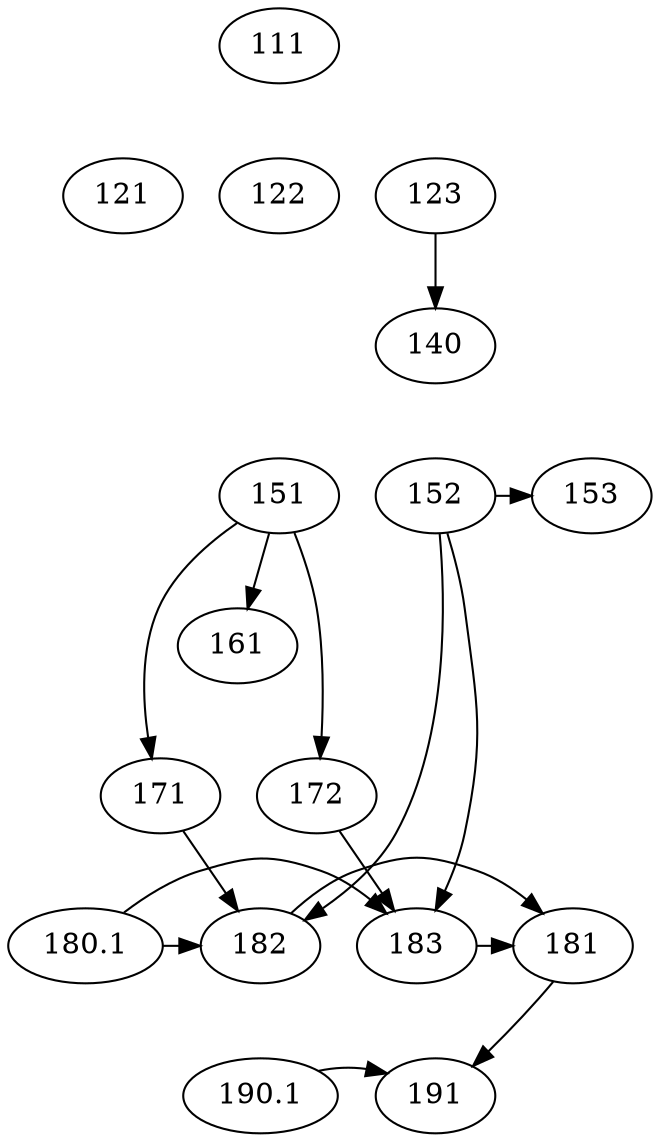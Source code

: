 digraph G1 {
	{
		rank=same
		111
	}
	{
		rank=same
		121
		122
		123
		121 -> 122 [style=invis]
	}
	{
		rank=same
		140
	}
	{
		rank=same
		151
		152
		153
		151 -> 152 [style=invis]
	}
	{
		rank=same
		161
	}
	{
		rank=same
		171
		172
		171 -> 172 [style=invis]
	}
	{
		rank=same
		180.1
		181
		182
		183
		180.1 -> 181 [style=invis]
		182 -> 183 [style=invis]
	}
	{
		rank=same
		190.1
		191
		190.1 -> 191 [style=invis]
	}
	111 -> 121 [style=invis]
	111 -> 122 [style=invis]
	111 -> 123 [style=invis]
	140 -> 151 [style=invis]
	140 -> 152 [style=invis]
	140 -> 153 [style=invis]
	161 -> 171 [style=invis]
	161 -> 172 [style=invis]
	180.1 -> 190.1 [style=invis]
	180.1 -> 191 [style=invis]
	181 -> 190.1 [style=invis]
	181 -> 191 [style=invis]
	182 -> 190.1 [style=invis]
	182 -> 191 [style=invis]
	183 -> 190.1 [style=invis]
	183 -> 191 [style=invis]
	123 -> 140
	152 -> 153
	151 -> 161
	151 -> 171
	151 -> 172
	182 -> 181
	183 -> 181
	152 -> 182
	180.1 -> 182
	171 -> 182
	152 -> 183
	180.1 -> 183
	172 -> 183
	181 -> 191
	190.1 -> 191
}
